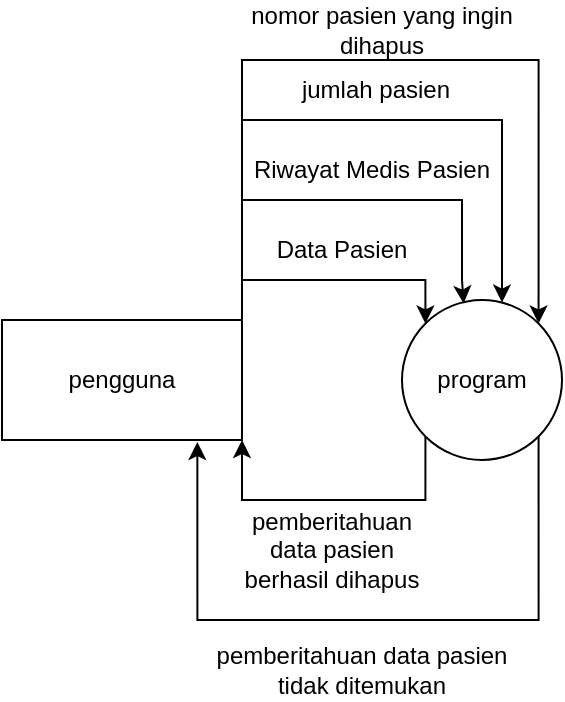 <mxfile version="24.5.2" type="onedrive">
  <diagram name="Halaman-1" id="cPcFQS7Rat_vQSy97WHs">
    <mxGraphModel grid="1" page="1" gridSize="10" guides="1" tooltips="1" connect="1" arrows="1" fold="1" pageScale="1" pageWidth="827" pageHeight="1169" math="0" shadow="0">
      <root>
        <mxCell id="0" />
        <mxCell id="1" parent="0" />
        <mxCell id="s7_b6QbU8G7bw1Njcj2T-6" style="edgeStyle=orthogonalEdgeStyle;rounded=0;orthogonalLoop=1;jettySize=auto;html=1;exitX=1;exitY=0;exitDx=0;exitDy=0;entryX=0;entryY=0;entryDx=0;entryDy=0;" edge="1" parent="1" source="s7_b6QbU8G7bw1Njcj2T-1" target="s7_b6QbU8G7bw1Njcj2T-2">
          <mxGeometry relative="1" as="geometry">
            <Array as="points">
              <mxPoint x="160" y="200" />
              <mxPoint x="252" y="200" />
            </Array>
          </mxGeometry>
        </mxCell>
        <mxCell id="aDFrmbtTnQ1OYk2R8Xla-1" style="edgeStyle=orthogonalEdgeStyle;rounded=0;orthogonalLoop=1;jettySize=auto;html=1;exitX=1;exitY=0;exitDx=0;exitDy=0;entryX=1;entryY=0;entryDx=0;entryDy=0;" edge="1" parent="1" source="s7_b6QbU8G7bw1Njcj2T-1" target="s7_b6QbU8G7bw1Njcj2T-2">
          <mxGeometry relative="1" as="geometry">
            <Array as="points">
              <mxPoint x="160" y="90" />
              <mxPoint x="308" y="90" />
            </Array>
          </mxGeometry>
        </mxCell>
        <mxCell id="s7_b6QbU8G7bw1Njcj2T-1" value="pengguna" style="rounded=0;whiteSpace=wrap;html=1;" vertex="1" parent="1">
          <mxGeometry x="40" y="220" width="120" height="60" as="geometry" />
        </mxCell>
        <mxCell id="s7_b6QbU8G7bw1Njcj2T-13" style="edgeStyle=orthogonalEdgeStyle;rounded=0;orthogonalLoop=1;jettySize=auto;html=1;exitX=0;exitY=1;exitDx=0;exitDy=0;entryX=1;entryY=1;entryDx=0;entryDy=0;" edge="1" parent="1" source="s7_b6QbU8G7bw1Njcj2T-2" target="s7_b6QbU8G7bw1Njcj2T-1">
          <mxGeometry relative="1" as="geometry">
            <Array as="points">
              <mxPoint x="252" y="310" />
              <mxPoint x="160" y="310" />
            </Array>
          </mxGeometry>
        </mxCell>
        <mxCell id="s7_b6QbU8G7bw1Njcj2T-2" value="program" style="ellipse;whiteSpace=wrap;html=1;aspect=fixed;" vertex="1" parent="1">
          <mxGeometry x="240" y="210" width="80" height="80" as="geometry" />
        </mxCell>
        <mxCell id="s7_b6QbU8G7bw1Njcj2T-8" value="Data Pasien" style="text;html=1;align=center;verticalAlign=middle;whiteSpace=wrap;rounded=0;" vertex="1" parent="1">
          <mxGeometry x="175" y="170" width="70" height="30" as="geometry" />
        </mxCell>
        <mxCell id="s7_b6QbU8G7bw1Njcj2T-9" style="edgeStyle=orthogonalEdgeStyle;rounded=0;orthogonalLoop=1;jettySize=auto;html=1;exitX=1;exitY=0;exitDx=0;exitDy=0;entryX=0.385;entryY=0.022;entryDx=0;entryDy=0;entryPerimeter=0;" edge="1" parent="1" source="s7_b6QbU8G7bw1Njcj2T-1" target="s7_b6QbU8G7bw1Njcj2T-2">
          <mxGeometry relative="1" as="geometry">
            <Array as="points">
              <mxPoint x="160" y="160" />
              <mxPoint x="270" y="160" />
              <mxPoint x="270" y="200" />
              <mxPoint x="271" y="200" />
            </Array>
          </mxGeometry>
        </mxCell>
        <mxCell id="s7_b6QbU8G7bw1Njcj2T-10" value="Riwayat Medis Pasien" style="text;html=1;align=center;verticalAlign=middle;whiteSpace=wrap;rounded=0;" vertex="1" parent="1">
          <mxGeometry x="150" y="130" width="150" height="30" as="geometry" />
        </mxCell>
        <mxCell id="s7_b6QbU8G7bw1Njcj2T-11" style="edgeStyle=orthogonalEdgeStyle;rounded=0;orthogonalLoop=1;jettySize=auto;html=1;exitX=1;exitY=0;exitDx=0;exitDy=0;" edge="1" parent="1" source="s7_b6QbU8G7bw1Njcj2T-1" target="s7_b6QbU8G7bw1Njcj2T-2">
          <mxGeometry relative="1" as="geometry">
            <Array as="points">
              <mxPoint x="160" y="120" />
              <mxPoint x="290" y="120" />
            </Array>
          </mxGeometry>
        </mxCell>
        <mxCell id="s7_b6QbU8G7bw1Njcj2T-12" value="jumlah pasien" style="text;html=1;align=center;verticalAlign=middle;whiteSpace=wrap;rounded=0;" vertex="1" parent="1">
          <mxGeometry x="184" y="90" width="86" height="30" as="geometry" />
        </mxCell>
        <mxCell id="s7_b6QbU8G7bw1Njcj2T-14" value="pemberitahuan data pasien berhasil dihapus" style="text;html=1;align=center;verticalAlign=middle;whiteSpace=wrap;rounded=0;" vertex="1" parent="1">
          <mxGeometry x="160" y="320" width="90" height="30" as="geometry" />
        </mxCell>
        <mxCell id="s7_b6QbU8G7bw1Njcj2T-15" style="edgeStyle=orthogonalEdgeStyle;rounded=0;orthogonalLoop=1;jettySize=auto;html=1;exitX=1;exitY=1;exitDx=0;exitDy=0;entryX=0.814;entryY=1.017;entryDx=0;entryDy=0;entryPerimeter=0;" edge="1" parent="1" source="s7_b6QbU8G7bw1Njcj2T-2" target="s7_b6QbU8G7bw1Njcj2T-1">
          <mxGeometry relative="1" as="geometry">
            <Array as="points">
              <mxPoint x="308" y="370" />
              <mxPoint x="138" y="370" />
            </Array>
          </mxGeometry>
        </mxCell>
        <mxCell id="s7_b6QbU8G7bw1Njcj2T-16" value="pemberitahuan data pasien tidak ditemukan" style="text;html=1;align=center;verticalAlign=middle;whiteSpace=wrap;rounded=0;" vertex="1" parent="1">
          <mxGeometry x="140" y="380" width="160" height="30" as="geometry" />
        </mxCell>
        <mxCell id="aDFrmbtTnQ1OYk2R8Xla-2" value="nomor pasien yang ingin dihapus" style="text;html=1;align=center;verticalAlign=middle;whiteSpace=wrap;rounded=0;" vertex="1" parent="1">
          <mxGeometry x="160" y="60" width="140" height="30" as="geometry" />
        </mxCell>
      </root>
    </mxGraphModel>
  </diagram>
</mxfile>
